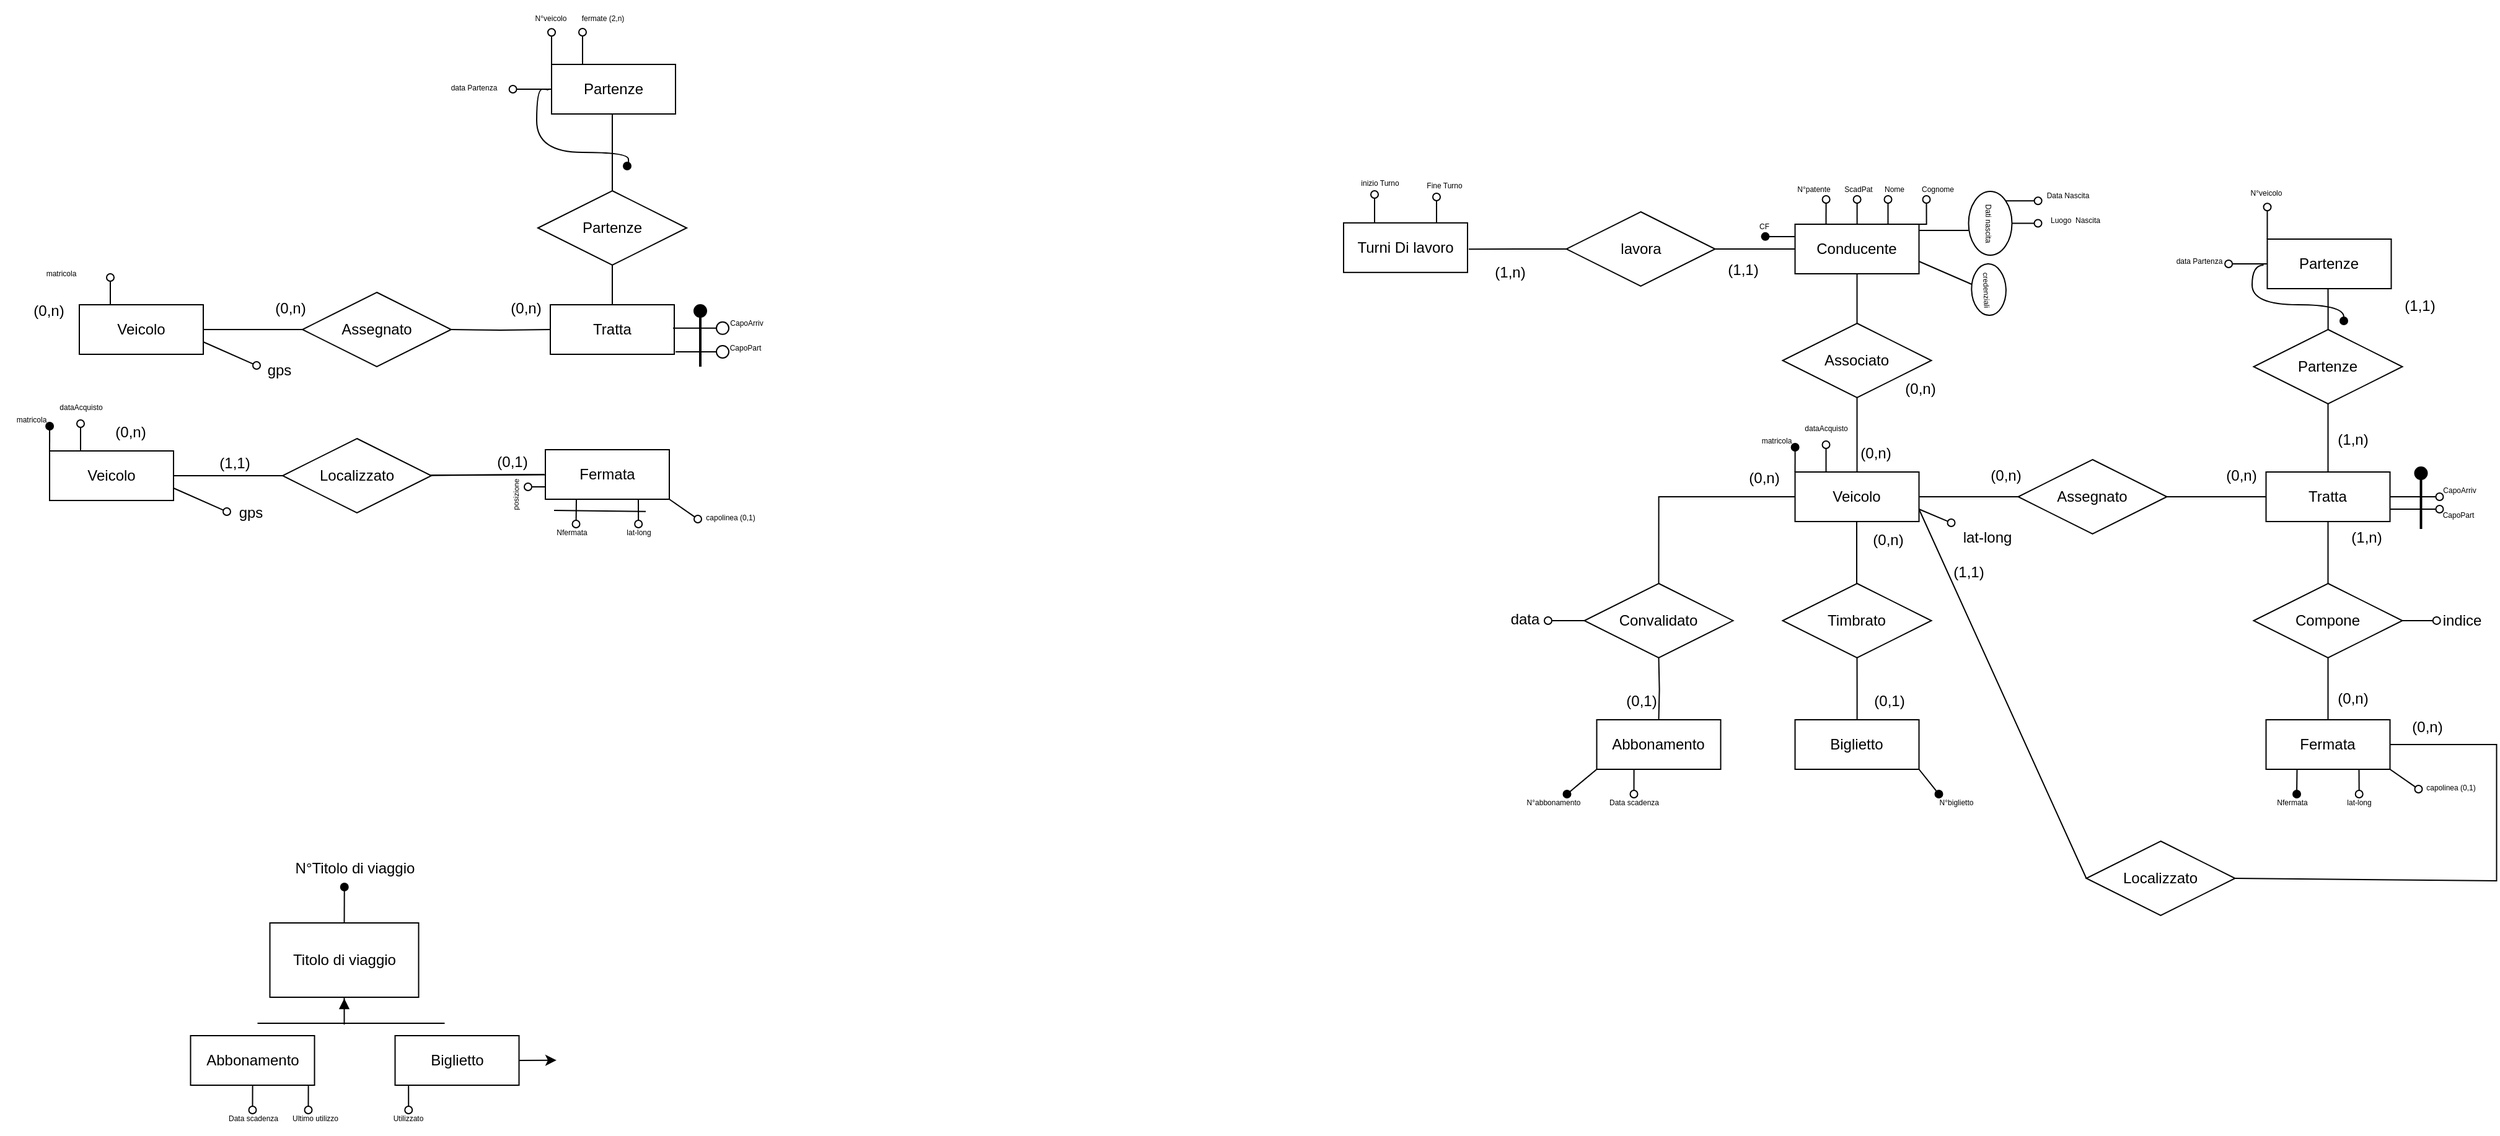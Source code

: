 <mxfile version="23.1.2" type="github">
  <diagram name="Pagina-1" id="aGntc2T3845SFbgop34Q">
    <mxGraphModel dx="1877" dy="522" grid="0" gridSize="10" guides="1" tooltips="1" connect="1" arrows="1" fold="1" page="1" pageScale="1" pageWidth="827" pageHeight="1169" math="0" shadow="0">
      <root>
        <mxCell id="0" />
        <mxCell id="1" parent="0" />
        <mxCell id="34Lx9TCVHFartUYJjo0S-50" style="rounded=0;orthogonalLoop=1;jettySize=auto;html=1;endArrow=none;endFill=0;" parent="1" source="34Lx9TCVHFartUYJjo0S-2" target="34Lx9TCVHFartUYJjo0S-46" edge="1">
          <mxGeometry relative="1" as="geometry" />
        </mxCell>
        <mxCell id="34Lx9TCVHFartUYJjo0S-68" value="" style="edgeStyle=orthogonalEdgeStyle;rounded=0;orthogonalLoop=1;jettySize=auto;html=1;endArrow=none;endFill=0;" parent="1" source="34Lx9TCVHFartUYJjo0S-2" target="34Lx9TCVHFartUYJjo0S-67" edge="1">
          <mxGeometry relative="1" as="geometry" />
        </mxCell>
        <mxCell id="34Lx9TCVHFartUYJjo0S-81" style="edgeStyle=orthogonalEdgeStyle;rounded=0;orthogonalLoop=1;jettySize=auto;html=1;entryX=0.5;entryY=0;entryDx=0;entryDy=0;endArrow=none;endFill=0;" parent="1" source="34Lx9TCVHFartUYJjo0S-2" target="34Lx9TCVHFartUYJjo0S-79" edge="1">
          <mxGeometry relative="1" as="geometry" />
        </mxCell>
        <mxCell id="34Lx9TCVHFartUYJjo0S-156" style="edgeStyle=orthogonalEdgeStyle;rounded=0;orthogonalLoop=1;jettySize=auto;html=1;exitX=0;exitY=0;exitDx=0;exitDy=0;endArrow=oval;endFill=1;" parent="1" source="34Lx9TCVHFartUYJjo0S-2" edge="1">
          <mxGeometry relative="1" as="geometry">
            <mxPoint x="635.296" y="550" as="targetPoint" />
          </mxGeometry>
        </mxCell>
        <mxCell id="9p1WmF9AapxowN7IS1fz-19" style="edgeStyle=none;rounded=0;orthogonalLoop=1;jettySize=auto;html=1;exitX=0.25;exitY=0;exitDx=0;exitDy=0;endArrow=oval;endFill=0;" parent="1" source="34Lx9TCVHFartUYJjo0S-2" target="9p1WmF9AapxowN7IS1fz-20" edge="1">
          <mxGeometry relative="1" as="geometry">
            <mxPoint x="660.25" y="550" as="targetPoint" />
          </mxGeometry>
        </mxCell>
        <mxCell id="9p1WmF9AapxowN7IS1fz-66" style="edgeStyle=none;rounded=0;orthogonalLoop=1;jettySize=auto;html=1;exitX=1;exitY=0.75;exitDx=0;exitDy=0;entryX=0;entryY=0.5;entryDx=0;entryDy=0;endArrow=none;endFill=0;" parent="1" source="34Lx9TCVHFartUYJjo0S-2" target="9p1WmF9AapxowN7IS1fz-64" edge="1">
          <mxGeometry relative="1" as="geometry" />
        </mxCell>
        <mxCell id="34Lx9TCVHFartUYJjo0S-2" value="Veicolo" style="whiteSpace=wrap;html=1;align=center;" parent="1" vertex="1">
          <mxGeometry x="635.25" y="570" width="100" height="40" as="geometry" />
        </mxCell>
        <mxCell id="34Lx9TCVHFartUYJjo0S-46" value="Assegnato" style="shape=rhombus;perimeter=rhombusPerimeter;whiteSpace=wrap;html=1;align=center;" parent="1" vertex="1">
          <mxGeometry x="815.25" y="560" width="120" height="60" as="geometry" />
        </mxCell>
        <mxCell id="34Lx9TCVHFartUYJjo0S-51" value="" style="edgeStyle=orthogonalEdgeStyle;rounded=0;orthogonalLoop=1;jettySize=auto;html=1;endArrow=none;endFill=0;" parent="1" source="34Lx9TCVHFartUYJjo0S-47" target="34Lx9TCVHFartUYJjo0S-46" edge="1">
          <mxGeometry relative="1" as="geometry" />
        </mxCell>
        <mxCell id="34Lx9TCVHFartUYJjo0S-148" style="edgeStyle=orthogonalEdgeStyle;rounded=0;orthogonalLoop=1;jettySize=auto;html=1;exitX=1;exitY=0.5;exitDx=0;exitDy=0;endArrow=oval;endFill=0;" parent="1" source="34Lx9TCVHFartUYJjo0S-47" edge="1">
          <mxGeometry relative="1" as="geometry">
            <mxPoint x="1155.25" y="590" as="targetPoint" />
            <Array as="points">
              <mxPoint x="1125.25" y="590" />
              <mxPoint x="1125.25" y="590" />
            </Array>
          </mxGeometry>
        </mxCell>
        <mxCell id="34Lx9TCVHFartUYJjo0S-149" style="edgeStyle=orthogonalEdgeStyle;rounded=0;orthogonalLoop=1;jettySize=auto;html=1;exitX=1;exitY=0.75;exitDx=0;exitDy=0;endArrow=oval;endFill=0;" parent="1" source="34Lx9TCVHFartUYJjo0S-47" edge="1">
          <mxGeometry relative="1" as="geometry">
            <mxPoint x="1155.25" y="600" as="targetPoint" />
          </mxGeometry>
        </mxCell>
        <mxCell id="Jb748aV9tI-oouLFeYLI-42" style="edgeStyle=orthogonalEdgeStyle;rounded=0;orthogonalLoop=1;jettySize=auto;html=1;endArrow=none;endFill=0;" edge="1" parent="1" source="34Lx9TCVHFartUYJjo0S-47" target="Jb748aV9tI-oouLFeYLI-32">
          <mxGeometry relative="1" as="geometry">
            <mxPoint x="1065.25" y="484.923" as="targetPoint" />
          </mxGeometry>
        </mxCell>
        <mxCell id="34Lx9TCVHFartUYJjo0S-47" value="Tratta" style="whiteSpace=wrap;html=1;align=center;" parent="1" vertex="1">
          <mxGeometry x="1015.25" y="570" width="100" height="40" as="geometry" />
        </mxCell>
        <mxCell id="34Lx9TCVHFartUYJjo0S-127" style="edgeStyle=orthogonalEdgeStyle;rounded=0;orthogonalLoop=1;jettySize=auto;html=1;exitX=0.25;exitY=1;exitDx=0;exitDy=0;endArrow=oval;endFill=0;" parent="1" source="34Lx9TCVHFartUYJjo0S-53" edge="1">
          <mxGeometry relative="1" as="geometry">
            <mxPoint x="505.25" y="830" as="targetPoint" />
            <Array as="points">
              <mxPoint x="505.25" y="810" />
            </Array>
          </mxGeometry>
        </mxCell>
        <mxCell id="9p1WmF9AapxowN7IS1fz-11" style="edgeStyle=none;rounded=0;orthogonalLoop=1;jettySize=auto;html=1;exitX=0;exitY=1;exitDx=0;exitDy=0;endArrow=oval;endFill=1;" parent="1" source="34Lx9TCVHFartUYJjo0S-53" edge="1">
          <mxGeometry relative="1" as="geometry">
            <mxPoint x="451.25" y="830" as="targetPoint" />
          </mxGeometry>
        </mxCell>
        <mxCell id="34Lx9TCVHFartUYJjo0S-53" value="Abbonamento" style="whiteSpace=wrap;html=1;align=center;" parent="1" vertex="1">
          <mxGeometry x="475.25" y="770" width="100" height="40" as="geometry" />
        </mxCell>
        <mxCell id="34Lx9TCVHFartUYJjo0S-60" style="edgeStyle=orthogonalEdgeStyle;rounded=0;orthogonalLoop=1;jettySize=auto;html=1;entryX=0.5;entryY=0;entryDx=0;entryDy=0;endArrow=none;endFill=0;" parent="1" target="34Lx9TCVHFartUYJjo0S-53" edge="1">
          <mxGeometry relative="1" as="geometry">
            <mxPoint x="525.25" y="720.0" as="sourcePoint" />
          </mxGeometry>
        </mxCell>
        <mxCell id="34Lx9TCVHFartUYJjo0S-66" value="" style="edgeStyle=orthogonalEdgeStyle;rounded=0;orthogonalLoop=1;jettySize=auto;html=1;endArrow=none;endFill=0;" parent="1" edge="1">
          <mxGeometry relative="1" as="geometry">
            <mxPoint x="685.0" y="660.0" as="sourcePoint" />
            <mxPoint x="685" y="610" as="targetPoint" />
          </mxGeometry>
        </mxCell>
        <mxCell id="34Lx9TCVHFartUYJjo0S-64" value="" style="edgeStyle=orthogonalEdgeStyle;rounded=0;orthogonalLoop=1;jettySize=auto;html=1;endArrow=none;endFill=0;" parent="1" source="34Lx9TCVHFartUYJjo0S-61" edge="1">
          <mxGeometry relative="1" as="geometry">
            <mxPoint x="685.25" y="720.0" as="targetPoint" />
          </mxGeometry>
        </mxCell>
        <mxCell id="9p1WmF9AapxowN7IS1fz-14" style="edgeStyle=none;rounded=0;orthogonalLoop=1;jettySize=auto;html=1;exitX=1;exitY=1;exitDx=0;exitDy=0;endArrow=oval;endFill=1;" parent="1" source="34Lx9TCVHFartUYJjo0S-61" edge="1">
          <mxGeometry relative="1" as="geometry">
            <mxPoint x="751.25" y="830" as="targetPoint" />
          </mxGeometry>
        </mxCell>
        <mxCell id="34Lx9TCVHFartUYJjo0S-61" value="Biglietto" style="whiteSpace=wrap;html=1;align=center;" parent="1" vertex="1">
          <mxGeometry x="635.25" y="770" width="100" height="40" as="geometry" />
        </mxCell>
        <mxCell id="34Lx9TCVHFartUYJjo0S-171" style="edgeStyle=orthogonalEdgeStyle;rounded=0;orthogonalLoop=1;jettySize=auto;html=1;exitX=0;exitY=0.25;exitDx=0;exitDy=0;endArrow=oval;endFill=1;" parent="1" source="34Lx9TCVHFartUYJjo0S-63" edge="1">
          <mxGeometry relative="1" as="geometry">
            <mxPoint x="611.25" y="379.935" as="targetPoint" />
            <Array as="points">
              <mxPoint x="614.25" y="380" />
              <mxPoint x="614.25" y="380" />
            </Array>
          </mxGeometry>
        </mxCell>
        <mxCell id="34Lx9TCVHFartUYJjo0S-173" style="edgeStyle=orthogonalEdgeStyle;rounded=0;orthogonalLoop=1;jettySize=auto;html=1;exitX=0.25;exitY=0;exitDx=0;exitDy=0;endArrow=oval;endFill=0;" parent="1" source="34Lx9TCVHFartUYJjo0S-63" edge="1">
          <mxGeometry relative="1" as="geometry">
            <mxPoint x="660.293" y="350" as="targetPoint" />
          </mxGeometry>
        </mxCell>
        <mxCell id="34Lx9TCVHFartUYJjo0S-182" style="edgeStyle=orthogonalEdgeStyle;rounded=0;orthogonalLoop=1;jettySize=auto;html=1;endArrow=oval;endFill=0;" parent="1" source="34Lx9TCVHFartUYJjo0S-63" edge="1">
          <mxGeometry relative="1" as="geometry">
            <mxPoint x="685.25" y="350" as="targetPoint" />
          </mxGeometry>
        </mxCell>
        <mxCell id="34Lx9TCVHFartUYJjo0S-191" style="edgeStyle=orthogonalEdgeStyle;rounded=0;orthogonalLoop=1;jettySize=auto;html=1;exitX=1;exitY=0;exitDx=0;exitDy=0;endArrow=oval;endFill=0;" parent="1" source="34Lx9TCVHFartUYJjo0S-63" edge="1">
          <mxGeometry relative="1" as="geometry">
            <mxPoint x="741.25" y="350" as="targetPoint" />
          </mxGeometry>
        </mxCell>
        <mxCell id="9p1WmF9AapxowN7IS1fz-17" style="edgeStyle=none;rounded=0;orthogonalLoop=1;jettySize=auto;html=1;exitX=1;exitY=0.75;exitDx=0;exitDy=0;endArrow=none;endFill=0;" parent="1" source="34Lx9TCVHFartUYJjo0S-63" edge="1">
          <mxGeometry relative="1" as="geometry">
            <mxPoint x="781.25" y="420" as="targetPoint" />
          </mxGeometry>
        </mxCell>
        <mxCell id="Jb748aV9tI-oouLFeYLI-59" style="edgeStyle=orthogonalEdgeStyle;rounded=0;orthogonalLoop=1;jettySize=auto;html=1;entryX=1;entryY=0.5;entryDx=0;entryDy=0;endArrow=none;endFill=0;" edge="1" parent="1" source="34Lx9TCVHFartUYJjo0S-63" target="Jb748aV9tI-oouLFeYLI-44">
          <mxGeometry relative="1" as="geometry" />
        </mxCell>
        <mxCell id="34Lx9TCVHFartUYJjo0S-63" value="Conducente" style="whiteSpace=wrap;html=1;align=center;" parent="1" vertex="1">
          <mxGeometry x="635.25" y="370" width="100" height="40" as="geometry" />
        </mxCell>
        <mxCell id="34Lx9TCVHFartUYJjo0S-69" value="" style="edgeStyle=orthogonalEdgeStyle;rounded=0;orthogonalLoop=1;jettySize=auto;html=1;endArrow=none;endFill=0;" parent="1" source="34Lx9TCVHFartUYJjo0S-67" target="34Lx9TCVHFartUYJjo0S-63" edge="1">
          <mxGeometry relative="1" as="geometry" />
        </mxCell>
        <mxCell id="34Lx9TCVHFartUYJjo0S-67" value="Associato" style="shape=rhombus;perimeter=rhombusPerimeter;whiteSpace=wrap;html=1;align=center;" parent="1" vertex="1">
          <mxGeometry x="625.25" y="450" width="120" height="60" as="geometry" />
        </mxCell>
        <mxCell id="34Lx9TCVHFartUYJjo0S-72" value="" style="edgeStyle=orthogonalEdgeStyle;rounded=0;orthogonalLoop=1;jettySize=auto;html=1;endArrow=none;endFill=0;" parent="1" source="34Lx9TCVHFartUYJjo0S-71" target="34Lx9TCVHFartUYJjo0S-47" edge="1">
          <mxGeometry relative="1" as="geometry" />
        </mxCell>
        <mxCell id="Jb748aV9tI-oouLFeYLI-54" style="edgeStyle=orthogonalEdgeStyle;rounded=0;orthogonalLoop=1;jettySize=auto;html=1;exitX=1;exitY=0.5;exitDx=0;exitDy=0;endArrow=oval;endFill=0;" edge="1" parent="1" source="34Lx9TCVHFartUYJjo0S-71">
          <mxGeometry relative="1" as="geometry">
            <mxPoint x="1152.87" y="689.957" as="targetPoint" />
          </mxGeometry>
        </mxCell>
        <mxCell id="34Lx9TCVHFartUYJjo0S-71" value="Compone" style="shape=rhombus;perimeter=rhombusPerimeter;whiteSpace=wrap;html=1;align=center;" parent="1" vertex="1">
          <mxGeometry x="1005.25" y="660" width="120" height="60" as="geometry" />
        </mxCell>
        <mxCell id="34Lx9TCVHFartUYJjo0S-75" value="" style="edgeStyle=orthogonalEdgeStyle;rounded=0;orthogonalLoop=1;jettySize=auto;html=1;endArrow=none;endFill=0;" parent="1" source="34Lx9TCVHFartUYJjo0S-74" target="34Lx9TCVHFartUYJjo0S-71" edge="1">
          <mxGeometry relative="1" as="geometry" />
        </mxCell>
        <mxCell id="34Lx9TCVHFartUYJjo0S-136" style="edgeStyle=orthogonalEdgeStyle;rounded=0;orthogonalLoop=1;jettySize=auto;html=1;exitX=0.25;exitY=1;exitDx=0;exitDy=0;endArrow=oval;endFill=1;" parent="1" source="34Lx9TCVHFartUYJjo0S-74" edge="1">
          <mxGeometry relative="1" as="geometry">
            <mxPoint x="1040.012" y="830" as="targetPoint" />
          </mxGeometry>
        </mxCell>
        <mxCell id="34Lx9TCVHFartUYJjo0S-166" style="edgeStyle=orthogonalEdgeStyle;rounded=0;orthogonalLoop=1;jettySize=auto;html=1;exitX=0.75;exitY=1;exitDx=0;exitDy=0;endArrow=oval;endFill=0;" parent="1" source="34Lx9TCVHFartUYJjo0S-74" edge="1">
          <mxGeometry relative="1" as="geometry">
            <mxPoint x="1090.348" y="830" as="targetPoint" />
          </mxGeometry>
        </mxCell>
        <mxCell id="9p1WmF9AapxowN7IS1fz-51" style="edgeStyle=none;rounded=0;orthogonalLoop=1;jettySize=auto;html=1;exitX=1;exitY=1;exitDx=0;exitDy=0;endArrow=oval;endFill=0;" parent="1" source="34Lx9TCVHFartUYJjo0S-74" edge="1">
          <mxGeometry relative="1" as="geometry">
            <mxPoint x="1138.25" y="826" as="targetPoint" />
          </mxGeometry>
        </mxCell>
        <mxCell id="34Lx9TCVHFartUYJjo0S-74" value="Fermata" style="whiteSpace=wrap;html=1;align=center;" parent="1" vertex="1">
          <mxGeometry x="1015.25" y="770" width="100" height="40" as="geometry" />
        </mxCell>
        <mxCell id="34Lx9TCVHFartUYJjo0S-78" value="Timbrato" style="shape=rhombus;perimeter=rhombusPerimeter;whiteSpace=wrap;html=1;align=center;" parent="1" vertex="1">
          <mxGeometry x="625.25" y="660" width="120" height="60" as="geometry" />
        </mxCell>
        <mxCell id="Jb748aV9tI-oouLFeYLI-56" style="edgeStyle=orthogonalEdgeStyle;rounded=0;orthogonalLoop=1;jettySize=auto;html=1;endArrow=oval;endFill=0;" edge="1" parent="1" source="34Lx9TCVHFartUYJjo0S-79">
          <mxGeometry relative="1" as="geometry">
            <mxPoint x="435.991" y="690" as="targetPoint" />
          </mxGeometry>
        </mxCell>
        <mxCell id="34Lx9TCVHFartUYJjo0S-79" value="Convalidato" style="shape=rhombus;perimeter=rhombusPerimeter;whiteSpace=wrap;html=1;align=center;" parent="1" vertex="1">
          <mxGeometry x="465.25" y="660" width="120" height="60" as="geometry" />
        </mxCell>
        <mxCell id="34Lx9TCVHFartUYJjo0S-86" value="(0,n)" style="text;html=1;align=center;verticalAlign=middle;resizable=0;points=[];autosize=1;strokeColor=none;fillColor=none;" parent="1" vertex="1">
          <mxGeometry x="711.25" y="488" width="50" height="30" as="geometry" />
        </mxCell>
        <mxCell id="34Lx9TCVHFartUYJjo0S-87" value="(0,n)" style="text;html=1;align=center;verticalAlign=middle;resizable=0;points=[];autosize=1;strokeColor=none;fillColor=none;" parent="1" vertex="1">
          <mxGeometry x="675.25" y="540" width="50" height="30" as="geometry" />
        </mxCell>
        <mxCell id="34Lx9TCVHFartUYJjo0S-89" value="(0,1)" style="text;html=1;align=center;verticalAlign=middle;resizable=0;points=[];autosize=1;strokeColor=none;fillColor=none;" parent="1" vertex="1">
          <mxGeometry x="489.25" y="742" width="43" height="26" as="geometry" />
        </mxCell>
        <mxCell id="34Lx9TCVHFartUYJjo0S-90" value="(0,n)" style="text;html=1;align=center;verticalAlign=middle;resizable=0;points=[];autosize=1;strokeColor=none;fillColor=none;" parent="1" vertex="1">
          <mxGeometry x="585.25" y="560" width="50" height="30" as="geometry" />
        </mxCell>
        <mxCell id="34Lx9TCVHFartUYJjo0S-91" value="(0,n)" style="text;html=1;align=center;verticalAlign=middle;resizable=0;points=[];autosize=1;strokeColor=none;fillColor=none;" parent="1" vertex="1">
          <mxGeometry x="685.25" y="610" width="50" height="30" as="geometry" />
        </mxCell>
        <mxCell id="34Lx9TCVHFartUYJjo0S-92" value="(0,1)" style="text;html=1;align=center;verticalAlign=middle;resizable=0;points=[];autosize=1;strokeColor=none;fillColor=none;" parent="1" vertex="1">
          <mxGeometry x="689.25" y="742" width="43" height="26" as="geometry" />
        </mxCell>
        <mxCell id="34Lx9TCVHFartUYJjo0S-93" value="(0,n)" style="text;html=1;align=center;verticalAlign=middle;resizable=0;points=[];autosize=1;strokeColor=none;fillColor=none;" parent="1" vertex="1">
          <mxGeometry x="780.25" y="558" width="50" height="30" as="geometry" />
        </mxCell>
        <mxCell id="34Lx9TCVHFartUYJjo0S-94" value="(0,n)" style="text;html=1;align=center;verticalAlign=middle;resizable=0;points=[];autosize=1;strokeColor=none;fillColor=none;" parent="1" vertex="1">
          <mxGeometry x="970.25" y="558" width="50" height="30" as="geometry" />
        </mxCell>
        <mxCell id="34Lx9TCVHFartUYJjo0S-95" value="(1,n)" style="text;html=1;align=center;verticalAlign=middle;resizable=0;points=[];autosize=1;strokeColor=none;fillColor=none;" parent="1" vertex="1">
          <mxGeometry x="1074.25" y="610" width="43" height="26" as="geometry" />
        </mxCell>
        <mxCell id="34Lx9TCVHFartUYJjo0S-96" value="(0,n)" style="text;html=1;align=center;verticalAlign=middle;resizable=0;points=[];autosize=1;strokeColor=none;fillColor=none;" parent="1" vertex="1">
          <mxGeometry x="1060.25" y="738" width="50" height="30" as="geometry" />
        </mxCell>
        <mxCell id="34Lx9TCVHFartUYJjo0S-116" value="" style="line;strokeWidth=1;rotatable=0;dashed=0;labelPosition=right;align=left;verticalAlign=middle;spacingTop=0;spacingLeft=6;points=[];portConstraint=eastwest;" parent="1" vertex="1">
          <mxGeometry x="735.25" y="370" width="40" height="10" as="geometry" />
        </mxCell>
        <mxCell id="34Lx9TCVHFartUYJjo0S-194" style="edgeStyle=orthogonalEdgeStyle;rounded=0;orthogonalLoop=1;jettySize=auto;html=1;exitX=0;exitY=0;exitDx=0;exitDy=0;endArrow=oval;endFill=0;" parent="1" source="34Lx9TCVHFartUYJjo0S-122" edge="1">
          <mxGeometry relative="1" as="geometry">
            <mxPoint x="831.25" y="351" as="targetPoint" />
          </mxGeometry>
        </mxCell>
        <mxCell id="34Lx9TCVHFartUYJjo0S-195" style="edgeStyle=orthogonalEdgeStyle;rounded=0;orthogonalLoop=1;jettySize=auto;html=1;exitX=0.5;exitY=0;exitDx=0;exitDy=0;endArrow=oval;endFill=0;" parent="1" source="34Lx9TCVHFartUYJjo0S-122" edge="1">
          <mxGeometry relative="1" as="geometry">
            <mxPoint x="831.25" y="369.286" as="targetPoint" />
          </mxGeometry>
        </mxCell>
        <mxCell id="34Lx9TCVHFartUYJjo0S-122" value="&lt;span style=&quot;font-size: 6px;&quot;&gt;Dati nascita&lt;/span&gt;" style="ellipse;whiteSpace=wrap;html=1;rotation=90;" parent="1" vertex="1">
          <mxGeometry x="767" y="351.75" width="51.5" height="35" as="geometry" />
        </mxCell>
        <mxCell id="34Lx9TCVHFartUYJjo0S-131" value="&lt;font style=&quot;font-size: 6px;&quot;&gt;Data scadenza&lt;/font&gt;" style="text;html=1;align=center;verticalAlign=middle;resizable=0;points=[];autosize=1;strokeColor=none;fillColor=none;" parent="1" vertex="1">
          <mxGeometry x="475.25" y="820" width="60" height="30" as="geometry" />
        </mxCell>
        <mxCell id="34Lx9TCVHFartUYJjo0S-140" value="&lt;font style=&quot;font-size: 6px;&quot;&gt;Nfermata&lt;/font&gt;" style="text;html=1;align=center;verticalAlign=middle;resizable=0;points=[];autosize=1;strokeColor=none;fillColor=none;" parent="1" vertex="1">
          <mxGeometry x="1014.25" y="822" width="43" height="26" as="geometry" />
        </mxCell>
        <mxCell id="34Lx9TCVHFartUYJjo0S-150" value="&lt;font style=&quot;font-size: 6px;&quot;&gt;CapoArriv&lt;/font&gt;" style="text;html=1;align=center;verticalAlign=middle;resizable=0;points=[];autosize=1;strokeColor=none;fillColor=none;" parent="1" vertex="1">
          <mxGeometry x="1148.25" y="570" width="45" height="26" as="geometry" />
        </mxCell>
        <mxCell id="34Lx9TCVHFartUYJjo0S-152" value="&lt;font style=&quot;font-size: 6px;&quot;&gt;CapoPart&lt;/font&gt;" style="text;html=1;align=center;verticalAlign=middle;resizable=0;points=[];autosize=1;strokeColor=none;fillColor=none;" parent="1" vertex="1">
          <mxGeometry x="1148.25" y="590" width="43" height="26" as="geometry" />
        </mxCell>
        <mxCell id="34Lx9TCVHFartUYJjo0S-159" value="&lt;font style=&quot;font-size: 6px;&quot;&gt;matricola&lt;/font&gt;" style="text;html=1;align=center;verticalAlign=middle;resizable=0;points=[];autosize=1;strokeColor=none;fillColor=none;" parent="1" vertex="1">
          <mxGeometry x="595.25" y="528" width="50" height="30" as="geometry" />
        </mxCell>
        <mxCell id="34Lx9TCVHFartUYJjo0S-167" value="&lt;font style=&quot;font-size: 6px;&quot;&gt;lat-long&lt;/font&gt;" style="text;html=1;align=center;verticalAlign=middle;resizable=0;points=[];autosize=1;strokeColor=none;fillColor=none;" parent="1" vertex="1">
          <mxGeometry x="1070.25" y="820" width="40" height="30" as="geometry" />
        </mxCell>
        <mxCell id="34Lx9TCVHFartUYJjo0S-172" value="&lt;font style=&quot;font-size: 6px;&quot;&gt;CF&lt;/font&gt;" style="text;html=1;align=center;verticalAlign=middle;resizable=0;points=[];autosize=1;strokeColor=none;fillColor=none;" parent="1" vertex="1">
          <mxGeometry x="595.25" y="355" width="30" height="30" as="geometry" />
        </mxCell>
        <mxCell id="34Lx9TCVHFartUYJjo0S-174" value="&lt;font style=&quot;font-size: 6px;&quot;&gt;N°patente&lt;/font&gt;" style="text;html=1;align=center;verticalAlign=middle;resizable=0;points=[];autosize=1;strokeColor=none;fillColor=none;" parent="1" vertex="1">
          <mxGeometry x="625.25" y="325" width="50" height="30" as="geometry" />
        </mxCell>
        <mxCell id="34Lx9TCVHFartUYJjo0S-184" value="&lt;font style=&quot;font-size: 6px;&quot;&gt;ScadPat&lt;/font&gt;" style="text;html=1;align=center;verticalAlign=middle;resizable=0;points=[];autosize=1;strokeColor=none;fillColor=none;" parent="1" vertex="1">
          <mxGeometry x="661.25" y="325" width="50" height="30" as="geometry" />
        </mxCell>
        <mxCell id="34Lx9TCVHFartUYJjo0S-190" value="" style="edgeStyle=orthogonalEdgeStyle;rounded=0;orthogonalLoop=1;jettySize=auto;html=1;exitX=0.75;exitY=0;exitDx=0;exitDy=0;endArrow=oval;endFill=0;" parent="1" source="34Lx9TCVHFartUYJjo0S-63" edge="1">
          <mxGeometry relative="1" as="geometry">
            <mxPoint x="710.25" y="350" as="targetPoint" />
            <mxPoint x="710.25" y="370" as="sourcePoint" />
          </mxGeometry>
        </mxCell>
        <mxCell id="34Lx9TCVHFartUYJjo0S-188" value="&lt;font style=&quot;font-size: 6px;&quot;&gt;Nome&lt;/font&gt;" style="text;html=1;align=center;verticalAlign=middle;resizable=0;points=[];autosize=1;strokeColor=none;fillColor=none;" parent="1" vertex="1">
          <mxGeometry x="695.25" y="325" width="40" height="30" as="geometry" />
        </mxCell>
        <mxCell id="34Lx9TCVHFartUYJjo0S-192" value="&lt;font style=&quot;font-size: 6px;&quot;&gt;Cognome&lt;/font&gt;" style="text;html=1;align=center;verticalAlign=middle;resizable=0;points=[];autosize=1;strokeColor=none;fillColor=none;" parent="1" vertex="1">
          <mxGeometry x="725.25" y="325" width="50" height="30" as="geometry" />
        </mxCell>
        <mxCell id="34Lx9TCVHFartUYJjo0S-198" value="&lt;font style=&quot;font-size: 6px;&quot;&gt;Luogo&amp;nbsp; Nascita&lt;/font&gt;" style="text;html=1;align=center;verticalAlign=middle;resizable=0;points=[];autosize=1;strokeColor=none;fillColor=none;" parent="1" vertex="1">
          <mxGeometry x="831.25" y="350" width="60" height="30" as="geometry" />
        </mxCell>
        <mxCell id="34Lx9TCVHFartUYJjo0S-199" value="&lt;font style=&quot;font-size: 6px;&quot;&gt;Data Nascita&lt;/font&gt;" style="text;html=1;align=center;verticalAlign=middle;resizable=0;points=[];autosize=1;strokeColor=none;fillColor=none;" parent="1" vertex="1">
          <mxGeometry x="825.25" y="330" width="60" height="30" as="geometry" />
        </mxCell>
        <mxCell id="9p1WmF9AapxowN7IS1fz-13" value="&lt;font style=&quot;font-size: 6px;&quot;&gt;N°abbonamento&lt;/font&gt;" style="text;html=1;align=center;verticalAlign=middle;resizable=0;points=[];autosize=1;strokeColor=none;fillColor=none;" parent="1" vertex="1">
          <mxGeometry x="405.25" y="820" width="70" height="30" as="geometry" />
        </mxCell>
        <mxCell id="9p1WmF9AapxowN7IS1fz-16" value="&lt;font style=&quot;font-size: 6px;&quot;&gt;N°biglietto&lt;/font&gt;" style="text;html=1;align=center;verticalAlign=middle;resizable=0;points=[];autosize=1;strokeColor=none;fillColor=none;" parent="1" vertex="1">
          <mxGeometry x="740.25" y="820" width="50" height="30" as="geometry" />
        </mxCell>
        <mxCell id="9p1WmF9AapxowN7IS1fz-18" value="&lt;font style=&quot;font-size: 6px;&quot;&gt;credenziali&lt;/font&gt;" style="ellipse;whiteSpace=wrap;html=1;rotation=88;" parent="1" vertex="1">
          <mxGeometry x="770.8" y="408.91" width="41.5" height="27.75" as="geometry" />
        </mxCell>
        <mxCell id="9p1WmF9AapxowN7IS1fz-20" value="&lt;font style=&quot;font-size: 6px;&quot;&gt;dataAcquisto&lt;/font&gt;" style="text;html=1;align=center;verticalAlign=middle;resizable=0;points=[];autosize=1;strokeColor=none;fillColor=none;" parent="1" vertex="1">
          <mxGeometry x="630.25" y="518" width="60" height="30" as="geometry" />
        </mxCell>
        <mxCell id="9p1WmF9AapxowN7IS1fz-25" style="edgeStyle=none;rounded=0;orthogonalLoop=1;jettySize=auto;html=1;exitX=0.5;exitY=1;exitDx=0;exitDy=0;endArrow=block;endFill=1;shadow=0;" parent="1" edge="1">
          <mxGeometry relative="1" as="geometry">
            <mxPoint x="-535.25" y="995" as="targetPoint" />
            <mxPoint x="-535.27" y="994" as="sourcePoint" />
            <Array as="points">
              <mxPoint x="-535.25" y="1016" />
            </Array>
          </mxGeometry>
        </mxCell>
        <mxCell id="9p1WmF9AapxowN7IS1fz-44" style="edgeStyle=none;rounded=0;orthogonalLoop=1;jettySize=auto;html=1;exitX=0.5;exitY=0;exitDx=0;exitDy=0;endArrow=oval;endFill=1;" parent="1" source="9p1WmF9AapxowN7IS1fz-23" edge="1">
          <mxGeometry relative="1" as="geometry">
            <mxPoint x="-535.142" y="905" as="targetPoint" />
          </mxGeometry>
        </mxCell>
        <mxCell id="9p1WmF9AapxowN7IS1fz-23" value="Titolo di viaggio" style="rounded=0;whiteSpace=wrap;html=1;" parent="1" vertex="1">
          <mxGeometry x="-595.25" y="934" width="120" height="60" as="geometry" />
        </mxCell>
        <mxCell id="9p1WmF9AapxowN7IS1fz-32" style="edgeStyle=orthogonalEdgeStyle;rounded=0;orthogonalLoop=1;jettySize=auto;html=1;exitX=0.25;exitY=1;exitDx=0;exitDy=0;endArrow=oval;endFill=0;" parent="1" source="9p1WmF9AapxowN7IS1fz-35" edge="1">
          <mxGeometry relative="1" as="geometry">
            <mxPoint x="-609.25" y="1085" as="targetPoint" />
            <Array as="points">
              <mxPoint x="-609.25" y="1065" />
            </Array>
          </mxGeometry>
        </mxCell>
        <mxCell id="9p1WmF9AapxowN7IS1fz-33" style="edgeStyle=orthogonalEdgeStyle;rounded=0;orthogonalLoop=1;jettySize=auto;html=1;exitX=0.75;exitY=1;exitDx=0;exitDy=0;endArrow=oval;endFill=0;" parent="1" source="9p1WmF9AapxowN7IS1fz-35" edge="1">
          <mxGeometry relative="1" as="geometry">
            <mxPoint x="-564.25" y="1085" as="targetPoint" />
          </mxGeometry>
        </mxCell>
        <mxCell id="9p1WmF9AapxowN7IS1fz-35" value="Abbonamento" style="whiteSpace=wrap;html=1;align=center;" parent="1" vertex="1">
          <mxGeometry x="-659.25" y="1025" width="100" height="40" as="geometry" />
        </mxCell>
        <mxCell id="9p1WmF9AapxowN7IS1fz-36" value="&lt;font style=&quot;font-size: 6px;&quot;&gt;Data scadenza&lt;/font&gt;" style="text;html=1;align=center;verticalAlign=middle;resizable=0;points=[];autosize=1;strokeColor=none;fillColor=none;" parent="1" vertex="1">
          <mxGeometry x="-639.25" y="1075" width="60" height="30" as="geometry" />
        </mxCell>
        <mxCell id="9p1WmF9AapxowN7IS1fz-37" value="&lt;font style=&quot;font-size: 6px;&quot;&gt;Ultimo utilizzo&lt;/font&gt;" style="text;html=1;align=center;verticalAlign=middle;resizable=0;points=[];autosize=1;strokeColor=none;fillColor=none;" parent="1" vertex="1">
          <mxGeometry x="-589.25" y="1075" width="60" height="30" as="geometry" />
        </mxCell>
        <mxCell id="9p1WmF9AapxowN7IS1fz-39" style="edgeStyle=orthogonalEdgeStyle;rounded=0;orthogonalLoop=1;jettySize=auto;html=1;exitX=0.25;exitY=1;exitDx=0;exitDy=0;endArrow=oval;endFill=0;" parent="1" source="9p1WmF9AapxowN7IS1fz-41" edge="1">
          <mxGeometry relative="1" as="geometry">
            <mxPoint x="-483.367" y="1085" as="targetPoint" />
          </mxGeometry>
        </mxCell>
        <mxCell id="9p1WmF9AapxowN7IS1fz-48" style="edgeStyle=none;rounded=0;orthogonalLoop=1;jettySize=auto;html=1;exitX=1;exitY=0.5;exitDx=0;exitDy=0;" parent="1" source="9p1WmF9AapxowN7IS1fz-41" edge="1">
          <mxGeometry relative="1" as="geometry">
            <mxPoint x="-364.005" y="1044.857" as="targetPoint" />
          </mxGeometry>
        </mxCell>
        <mxCell id="9p1WmF9AapxowN7IS1fz-41" value="Biglietto" style="whiteSpace=wrap;html=1;align=center;" parent="1" vertex="1">
          <mxGeometry x="-494.25" y="1025" width="100" height="40" as="geometry" />
        </mxCell>
        <mxCell id="9p1WmF9AapxowN7IS1fz-42" value="&lt;span style=&quot;font-size: 6px;&quot;&gt;Utilizzato&lt;/span&gt;" style="text;html=1;align=center;verticalAlign=middle;resizable=0;points=[];autosize=1;strokeColor=none;fillColor=none;" parent="1" vertex="1">
          <mxGeometry x="-508.7" y="1075" width="50" height="30" as="geometry" />
        </mxCell>
        <mxCell id="9p1WmF9AapxowN7IS1fz-45" value="N°Titolo di viaggio" style="text;html=1;align=center;verticalAlign=middle;resizable=0;points=[];autosize=1;strokeColor=none;fillColor=none;" parent="1" vertex="1">
          <mxGeometry x="-587.2" y="875" width="120" height="30" as="geometry" />
        </mxCell>
        <mxCell id="9p1WmF9AapxowN7IS1fz-46" value="" style="line;strokeWidth=1;fillColor=none;align=left;verticalAlign=middle;spacingTop=-1;spacingLeft=3;spacingRight=3;rotatable=0;labelPosition=right;points=[];portConstraint=eastwest;strokeColor=inherit;" parent="1" vertex="1">
          <mxGeometry x="-605.25" y="1011" width="151" height="8" as="geometry" />
        </mxCell>
        <mxCell id="9p1WmF9AapxowN7IS1fz-56" value="&lt;font style=&quot;font-size: 6px;&quot;&gt;capolinea (0,1)&lt;/font&gt;" style="text;html=1;align=center;verticalAlign=middle;resizable=0;points=[];autosize=1;strokeColor=none;fillColor=none;" parent="1" vertex="1">
          <mxGeometry x="1135.25" y="810" width="58" height="26" as="geometry" />
        </mxCell>
        <mxCell id="9p1WmF9AapxowN7IS1fz-67" style="edgeStyle=none;rounded=0;orthogonalLoop=1;jettySize=auto;html=1;exitX=1;exitY=0.5;exitDx=0;exitDy=0;entryX=1;entryY=0.5;entryDx=0;entryDy=0;strokeColor=default;endArrow=none;endFill=0;" parent="1" source="9p1WmF9AapxowN7IS1fz-64" target="34Lx9TCVHFartUYJjo0S-74" edge="1">
          <mxGeometry relative="1" as="geometry">
            <Array as="points">
              <mxPoint x="1201.25" y="900" />
              <mxPoint x="1201.25" y="790" />
            </Array>
          </mxGeometry>
        </mxCell>
        <mxCell id="9p1WmF9AapxowN7IS1fz-64" value="Localizzato" style="shape=rhombus;perimeter=rhombusPerimeter;whiteSpace=wrap;html=1;align=center;" parent="1" vertex="1">
          <mxGeometry x="870.25" y="868" width="120" height="60" as="geometry" />
        </mxCell>
        <mxCell id="9p1WmF9AapxowN7IS1fz-69" value="(0,n)" style="text;html=1;align=center;verticalAlign=middle;resizable=0;points=[];autosize=1;strokeColor=none;fillColor=none;" parent="1" vertex="1">
          <mxGeometry x="1123.25" y="763" width="43" height="26" as="geometry" />
        </mxCell>
        <mxCell id="9p1WmF9AapxowN7IS1fz-72" value="(1,1)" style="text;html=1;align=center;verticalAlign=middle;resizable=0;points=[];autosize=1;strokeColor=none;fillColor=none;" parent="1" vertex="1">
          <mxGeometry x="753.25" y="638" width="43" height="26" as="geometry" />
        </mxCell>
        <mxCell id="9p1WmF9AapxowN7IS1fz-83" style="edgeStyle=orthogonalEdgeStyle;rounded=0;orthogonalLoop=1;jettySize=auto;html=1;exitX=0.25;exitY=1;exitDx=0;exitDy=0;endArrow=oval;endFill=0;" parent="1" source="9p1WmF9AapxowN7IS1fz-87" edge="1">
          <mxGeometry relative="1" as="geometry">
            <mxPoint x="-348.238" y="612" as="targetPoint" />
          </mxGeometry>
        </mxCell>
        <mxCell id="9p1WmF9AapxowN7IS1fz-84" style="edgeStyle=orthogonalEdgeStyle;rounded=0;orthogonalLoop=1;jettySize=auto;html=1;exitX=0.75;exitY=1;exitDx=0;exitDy=0;endArrow=oval;endFill=0;" parent="1" source="9p1WmF9AapxowN7IS1fz-87" edge="1">
          <mxGeometry relative="1" as="geometry">
            <mxPoint x="-297.902" y="612" as="targetPoint" />
          </mxGeometry>
        </mxCell>
        <mxCell id="9p1WmF9AapxowN7IS1fz-85" style="edgeStyle=orthogonalEdgeStyle;rounded=0;orthogonalLoop=1;jettySize=auto;html=1;exitX=0;exitY=0.75;exitDx=0;exitDy=0;endArrow=oval;endFill=0;" parent="1" source="9p1WmF9AapxowN7IS1fz-87" edge="1">
          <mxGeometry relative="1" as="geometry">
            <mxPoint x="-387" y="582.2" as="targetPoint" />
          </mxGeometry>
        </mxCell>
        <mxCell id="9p1WmF9AapxowN7IS1fz-86" style="edgeStyle=none;rounded=0;orthogonalLoop=1;jettySize=auto;html=1;exitX=1;exitY=1;exitDx=0;exitDy=0;endArrow=oval;endFill=0;" parent="1" source="9p1WmF9AapxowN7IS1fz-87" edge="1">
          <mxGeometry relative="1" as="geometry">
            <mxPoint x="-250" y="608" as="targetPoint" />
          </mxGeometry>
        </mxCell>
        <mxCell id="9p1WmF9AapxowN7IS1fz-103" value="" style="edgeStyle=none;rounded=0;orthogonalLoop=1;jettySize=auto;html=1;endArrow=none;endFill=0;" parent="1" source="9p1WmF9AapxowN7IS1fz-87" target="9p1WmF9AapxowN7IS1fz-101" edge="1">
          <mxGeometry relative="1" as="geometry" />
        </mxCell>
        <mxCell id="9p1WmF9AapxowN7IS1fz-87" value="Fermata" style="whiteSpace=wrap;html=1;align=center;" parent="1" vertex="1">
          <mxGeometry x="-373" y="552" width="100" height="40" as="geometry" />
        </mxCell>
        <mxCell id="9p1WmF9AapxowN7IS1fz-88" value="&lt;font style=&quot;font-size: 6px;&quot;&gt;Nfermata&lt;/font&gt;" style="text;html=1;align=center;verticalAlign=middle;resizable=0;points=[];autosize=1;strokeColor=none;fillColor=none;" parent="1" vertex="1">
          <mxGeometry x="-374" y="604" width="43" height="26" as="geometry" />
        </mxCell>
        <mxCell id="9p1WmF9AapxowN7IS1fz-89" value="&lt;font style=&quot;font-size: 6px;&quot;&gt;lat-long&lt;/font&gt;" style="text;html=1;align=center;verticalAlign=middle;resizable=0;points=[];autosize=1;strokeColor=none;fillColor=none;" parent="1" vertex="1">
          <mxGeometry x="-318" y="602" width="40" height="30" as="geometry" />
        </mxCell>
        <mxCell id="9p1WmF9AapxowN7IS1fz-90" value="&lt;span style=&quot;font-size: 6px;&quot;&gt;posizione&lt;/span&gt;" style="text;html=1;align=center;verticalAlign=middle;resizable=0;points=[];autosize=1;strokeColor=none;fillColor=none;rotation=-89;" parent="1" vertex="1">
          <mxGeometry x="-420" y="576" width="43" height="26" as="geometry" />
        </mxCell>
        <mxCell id="9p1WmF9AapxowN7IS1fz-91" value="&lt;font style=&quot;font-size: 6px;&quot;&gt;capolinea (0,1)&lt;/font&gt;" style="text;html=1;align=center;verticalAlign=middle;resizable=0;points=[];autosize=1;strokeColor=none;fillColor=none;" parent="1" vertex="1">
          <mxGeometry x="-253" y="592" width="58" height="26" as="geometry" />
        </mxCell>
        <mxCell id="9p1WmF9AapxowN7IS1fz-92" value="" style="endArrow=none;html=1;rounded=0;" parent="1" edge="1">
          <mxGeometry relative="1" as="geometry">
            <mxPoint x="-366" y="601" as="sourcePoint" />
            <mxPoint x="-292.0" y="601.91" as="targetPoint" />
          </mxGeometry>
        </mxCell>
        <mxCell id="9p1WmF9AapxowN7IS1fz-93" style="edgeStyle=orthogonalEdgeStyle;rounded=0;orthogonalLoop=1;jettySize=auto;html=1;exitX=0;exitY=0;exitDx=0;exitDy=0;endArrow=oval;endFill=1;" parent="1" source="9p1WmF9AapxowN7IS1fz-96" edge="1">
          <mxGeometry relative="1" as="geometry">
            <mxPoint x="-772.954" y="533" as="targetPoint" />
          </mxGeometry>
        </mxCell>
        <mxCell id="9p1WmF9AapxowN7IS1fz-94" style="edgeStyle=none;rounded=0;orthogonalLoop=1;jettySize=auto;html=1;exitX=0.25;exitY=0;exitDx=0;exitDy=0;endArrow=oval;endFill=0;" parent="1" source="9p1WmF9AapxowN7IS1fz-96" target="9p1WmF9AapxowN7IS1fz-99" edge="1">
          <mxGeometry relative="1" as="geometry">
            <mxPoint x="-748" y="533" as="targetPoint" />
          </mxGeometry>
        </mxCell>
        <mxCell id="9p1WmF9AapxowN7IS1fz-95" style="edgeStyle=none;rounded=0;orthogonalLoop=1;jettySize=auto;html=1;exitX=1;exitY=0.75;exitDx=0;exitDy=0;endArrow=oval;endFill=0;" parent="1" source="9p1WmF9AapxowN7IS1fz-96" edge="1">
          <mxGeometry relative="1" as="geometry">
            <mxPoint x="-630" y="602" as="targetPoint" />
          </mxGeometry>
        </mxCell>
        <mxCell id="9p1WmF9AapxowN7IS1fz-105" style="edgeStyle=none;rounded=0;orthogonalLoop=1;jettySize=auto;html=1;exitX=1;exitY=0.5;exitDx=0;exitDy=0;entryX=0;entryY=0.5;entryDx=0;entryDy=0;endArrow=none;endFill=0;" parent="1" source="9p1WmF9AapxowN7IS1fz-96" target="9p1WmF9AapxowN7IS1fz-101" edge="1">
          <mxGeometry relative="1" as="geometry" />
        </mxCell>
        <mxCell id="9p1WmF9AapxowN7IS1fz-96" value="Veicolo" style="whiteSpace=wrap;html=1;align=center;" parent="1" vertex="1">
          <mxGeometry x="-773" y="553" width="100" height="40" as="geometry" />
        </mxCell>
        <mxCell id="9p1WmF9AapxowN7IS1fz-97" value="(0,n)" style="text;html=1;align=center;verticalAlign=middle;resizable=0;points=[];autosize=1;strokeColor=none;fillColor=none;" parent="1" vertex="1">
          <mxGeometry x="-733" y="523" width="50" height="30" as="geometry" />
        </mxCell>
        <mxCell id="9p1WmF9AapxowN7IS1fz-98" value="&lt;font style=&quot;font-size: 6px;&quot;&gt;matricola&lt;/font&gt;" style="text;html=1;align=center;verticalAlign=middle;resizable=0;points=[];autosize=1;strokeColor=none;fillColor=none;" parent="1" vertex="1">
          <mxGeometry x="-813" y="511" width="50" height="30" as="geometry" />
        </mxCell>
        <mxCell id="9p1WmF9AapxowN7IS1fz-99" value="&lt;font style=&quot;font-size: 6px;&quot;&gt;dataAcquisto&lt;/font&gt;" style="text;html=1;align=center;verticalAlign=middle;resizable=0;points=[];autosize=1;strokeColor=none;fillColor=none;" parent="1" vertex="1">
          <mxGeometry x="-778" y="501" width="60" height="30" as="geometry" />
        </mxCell>
        <mxCell id="9p1WmF9AapxowN7IS1fz-100" value="gps" style="text;html=1;align=center;verticalAlign=middle;resizable=0;points=[];autosize=1;strokeColor=none;fillColor=none;" parent="1" vertex="1">
          <mxGeometry x="-630" y="590" width="37" height="26" as="geometry" />
        </mxCell>
        <mxCell id="9p1WmF9AapxowN7IS1fz-102" value="" style="edgeStyle=none;rounded=0;orthogonalLoop=1;jettySize=auto;html=1;endArrow=none;endFill=0;" parent="1" source="9p1WmF9AapxowN7IS1fz-101" edge="1">
          <mxGeometry relative="1" as="geometry">
            <mxPoint x="-374" y="572" as="targetPoint" />
          </mxGeometry>
        </mxCell>
        <mxCell id="9p1WmF9AapxowN7IS1fz-101" value="Localizzato" style="shape=rhombus;perimeter=rhombusPerimeter;whiteSpace=wrap;html=1;align=center;" parent="1" vertex="1">
          <mxGeometry x="-585" y="543" width="120" height="60" as="geometry" />
        </mxCell>
        <mxCell id="9p1WmF9AapxowN7IS1fz-109" value="(1,1)" style="text;html=1;align=center;verticalAlign=middle;resizable=0;points=[];autosize=1;strokeColor=none;fillColor=none;" parent="1" vertex="1">
          <mxGeometry x="-646" y="550" width="43" height="26" as="geometry" />
        </mxCell>
        <mxCell id="9p1WmF9AapxowN7IS1fz-110" value="(0,1)" style="text;html=1;align=center;verticalAlign=middle;resizable=0;points=[];autosize=1;strokeColor=none;fillColor=none;" parent="1" vertex="1">
          <mxGeometry x="-422" y="549" width="43" height="26" as="geometry" />
        </mxCell>
        <mxCell id="3veRBd6Ja2f3Y8FKbT2_-1" style="rounded=0;orthogonalLoop=1;jettySize=auto;html=1;endArrow=none;endFill=0;" parent="1" source="3veRBd6Ja2f3Y8FKbT2_-4" target="3veRBd6Ja2f3Y8FKbT2_-5" edge="1">
          <mxGeometry relative="1" as="geometry" />
        </mxCell>
        <mxCell id="3veRBd6Ja2f3Y8FKbT2_-2" style="edgeStyle=none;rounded=0;orthogonalLoop=1;jettySize=auto;html=1;exitX=0.25;exitY=0;exitDx=0;exitDy=0;endArrow=oval;endFill=0;" parent="1" source="3veRBd6Ja2f3Y8FKbT2_-4" edge="1">
          <mxGeometry relative="1" as="geometry">
            <mxPoint x="-724" y="413" as="targetPoint" />
          </mxGeometry>
        </mxCell>
        <mxCell id="3veRBd6Ja2f3Y8FKbT2_-3" style="edgeStyle=none;rounded=0;orthogonalLoop=1;jettySize=auto;html=1;exitX=1;exitY=0.75;exitDx=0;exitDy=0;endArrow=oval;endFill=0;" parent="1" source="3veRBd6Ja2f3Y8FKbT2_-4" edge="1">
          <mxGeometry relative="1" as="geometry">
            <mxPoint x="-606" y="484" as="targetPoint" />
          </mxGeometry>
        </mxCell>
        <mxCell id="3veRBd6Ja2f3Y8FKbT2_-4" value="Veicolo" style="whiteSpace=wrap;html=1;align=center;" parent="1" vertex="1">
          <mxGeometry x="-749" y="435" width="100" height="40" as="geometry" />
        </mxCell>
        <mxCell id="3veRBd6Ja2f3Y8FKbT2_-5" value="Assegnato" style="shape=rhombus;perimeter=rhombusPerimeter;whiteSpace=wrap;html=1;align=center;" parent="1" vertex="1">
          <mxGeometry x="-569" y="425" width="120" height="60" as="geometry" />
        </mxCell>
        <mxCell id="3veRBd6Ja2f3Y8FKbT2_-6" value="" style="edgeStyle=orthogonalEdgeStyle;rounded=0;orthogonalLoop=1;jettySize=auto;html=1;endArrow=none;endFill=0;" parent="1" target="3veRBd6Ja2f3Y8FKbT2_-5" edge="1">
          <mxGeometry relative="1" as="geometry">
            <mxPoint x="-369" y="455" as="sourcePoint" />
          </mxGeometry>
        </mxCell>
        <mxCell id="3veRBd6Ja2f3Y8FKbT2_-7" value="(0,n)" style="text;html=1;align=center;verticalAlign=middle;resizable=0;points=[];autosize=1;strokeColor=none;fillColor=none;" parent="1" vertex="1">
          <mxGeometry x="-799" y="425" width="50" height="30" as="geometry" />
        </mxCell>
        <mxCell id="3veRBd6Ja2f3Y8FKbT2_-8" value="(0,n)" style="text;html=1;align=center;verticalAlign=middle;resizable=0;points=[];autosize=1;strokeColor=none;fillColor=none;" parent="1" vertex="1">
          <mxGeometry x="-604" y="423" width="50" height="30" as="geometry" />
        </mxCell>
        <mxCell id="3veRBd6Ja2f3Y8FKbT2_-9" value="(0,n)" style="text;html=1;align=center;verticalAlign=middle;resizable=0;points=[];autosize=1;strokeColor=none;fillColor=none;" parent="1" vertex="1">
          <mxGeometry x="-414" y="423" width="50" height="30" as="geometry" />
        </mxCell>
        <mxCell id="3veRBd6Ja2f3Y8FKbT2_-10" value="&lt;font style=&quot;font-size: 6px;&quot;&gt;CapoArriv&lt;/font&gt;" style="text;html=1;align=center;verticalAlign=middle;resizable=0;points=[];autosize=1;strokeColor=none;fillColor=none;" parent="1" vertex="1">
          <mxGeometry x="-234" y="435" width="45" height="26" as="geometry" />
        </mxCell>
        <mxCell id="3veRBd6Ja2f3Y8FKbT2_-11" value="&lt;font style=&quot;font-size: 6px;&quot;&gt;CapoPart&lt;/font&gt;" style="text;html=1;align=center;verticalAlign=middle;resizable=0;points=[];autosize=1;strokeColor=none;fillColor=none;" parent="1" vertex="1">
          <mxGeometry x="-234" y="455" width="43" height="26" as="geometry" />
        </mxCell>
        <mxCell id="3veRBd6Ja2f3Y8FKbT2_-13" value="&lt;font style=&quot;font-size: 6px;&quot;&gt;matricola&lt;/font&gt;" style="text;html=1;align=center;verticalAlign=middle;resizable=0;points=[];autosize=1;strokeColor=none;fillColor=none;" parent="1" vertex="1">
          <mxGeometry x="-789" y="393" width="50" height="30" as="geometry" />
        </mxCell>
        <mxCell id="3veRBd6Ja2f3Y8FKbT2_-15" value="gps" style="text;html=1;align=center;verticalAlign=middle;resizable=0;points=[];autosize=1;strokeColor=none;fillColor=none;" parent="1" vertex="1">
          <mxGeometry x="-606.95" y="475" width="37" height="26" as="geometry" />
        </mxCell>
        <mxCell id="Jb748aV9tI-oouLFeYLI-5" style="edgeStyle=orthogonalEdgeStyle;rounded=0;orthogonalLoop=1;jettySize=auto;html=1;exitX=0.5;exitY=0;exitDx=0;exitDy=0;endArrow=none;endFill=0;" edge="1" parent="1" source="3veRBd6Ja2f3Y8FKbT2_-17">
          <mxGeometry relative="1" as="geometry">
            <mxPoint x="-319" y="403" as="targetPoint" />
          </mxGeometry>
        </mxCell>
        <mxCell id="3veRBd6Ja2f3Y8FKbT2_-17" value="Tratta" style="whiteSpace=wrap;html=1;align=center;" parent="1" vertex="1">
          <mxGeometry x="-369" y="435" width="100" height="40" as="geometry" />
        </mxCell>
        <mxCell id="3veRBd6Ja2f3Y8FKbT2_-21" value="" style="line;strokeWidth=1;rotatable=0;dashed=0;labelPosition=right;align=left;verticalAlign=middle;spacingTop=0;spacingLeft=6;points=[];portConstraint=eastwest;" parent="1" vertex="1">
          <mxGeometry x="-270" y="448.91" width="35" height="10" as="geometry" />
        </mxCell>
        <mxCell id="3veRBd6Ja2f3Y8FKbT2_-22" value="" style="ellipse;whiteSpace=wrap;html=1;aspect=fixed;" parent="1" vertex="1">
          <mxGeometry x="-235" y="448.91" width="10" height="10" as="geometry" />
        </mxCell>
        <mxCell id="3veRBd6Ja2f3Y8FKbT2_-23" value="" style="line;strokeWidth=1;rotatable=0;dashed=0;labelPosition=right;align=left;verticalAlign=middle;spacingTop=0;spacingLeft=6;points=[];portConstraint=eastwest;" parent="1" vertex="1">
          <mxGeometry x="-268" y="468" width="33" height="10" as="geometry" />
        </mxCell>
        <mxCell id="3veRBd6Ja2f3Y8FKbT2_-24" value="" style="ellipse;whiteSpace=wrap;html=1;aspect=fixed;" parent="1" vertex="1">
          <mxGeometry x="-235" y="468" width="10" height="10" as="geometry" />
        </mxCell>
        <mxCell id="Jb748aV9tI-oouLFeYLI-1" value="" style="line;strokeWidth=2;direction=south;html=1;" vertex="1" parent="1">
          <mxGeometry x="-253" y="445" width="10" height="40" as="geometry" />
        </mxCell>
        <mxCell id="Jb748aV9tI-oouLFeYLI-2" value="" style="ellipse;whiteSpace=wrap;html=1;aspect=fixed;fillColor=#000000;" vertex="1" parent="1">
          <mxGeometry x="-253" y="435" width="10" height="10" as="geometry" />
        </mxCell>
        <mxCell id="Jb748aV9tI-oouLFeYLI-7" style="edgeStyle=orthogonalEdgeStyle;rounded=0;orthogonalLoop=1;jettySize=auto;html=1;endArrow=none;endFill=0;" edge="1" parent="1" source="Jb748aV9tI-oouLFeYLI-6">
          <mxGeometry relative="1" as="geometry">
            <mxPoint x="-319" y="281.067" as="targetPoint" />
          </mxGeometry>
        </mxCell>
        <mxCell id="Jb748aV9tI-oouLFeYLI-6" value="Partenze" style="shape=rhombus;perimeter=rhombusPerimeter;whiteSpace=wrap;html=1;align=center;" vertex="1" parent="1">
          <mxGeometry x="-379" y="343" width="120" height="60" as="geometry" />
        </mxCell>
        <mxCell id="Jb748aV9tI-oouLFeYLI-10" style="edgeStyle=orthogonalEdgeStyle;rounded=0;orthogonalLoop=1;jettySize=auto;html=1;exitX=0;exitY=0.5;exitDx=0;exitDy=0;endArrow=oval;endFill=0;" edge="1" parent="1" source="Jb748aV9tI-oouLFeYLI-9">
          <mxGeometry relative="1" as="geometry">
            <mxPoint x="-399.2" y="261" as="targetPoint" />
          </mxGeometry>
        </mxCell>
        <mxCell id="Jb748aV9tI-oouLFeYLI-14" style="edgeStyle=orthogonalEdgeStyle;rounded=0;orthogonalLoop=1;jettySize=auto;html=1;endArrow=oval;endFill=1;curved=1;" edge="1" parent="1">
          <mxGeometry relative="1" as="geometry">
            <mxPoint x="-307" y="323" as="targetPoint" />
            <mxPoint x="-371" y="262" as="sourcePoint" />
            <Array as="points">
              <mxPoint x="-371" y="261" />
              <mxPoint x="-380" y="261" />
              <mxPoint x="-380" y="312" />
              <mxPoint x="-306" y="312" />
              <mxPoint x="-306" y="323" />
            </Array>
          </mxGeometry>
        </mxCell>
        <mxCell id="Jb748aV9tI-oouLFeYLI-18" style="edgeStyle=orthogonalEdgeStyle;rounded=0;orthogonalLoop=1;jettySize=auto;html=1;exitX=0;exitY=0;exitDx=0;exitDy=0;endArrow=oval;endFill=0;" edge="1" parent="1" source="Jb748aV9tI-oouLFeYLI-9">
          <mxGeometry relative="1" as="geometry">
            <mxPoint x="-367.986" y="215.123" as="targetPoint" />
          </mxGeometry>
        </mxCell>
        <mxCell id="Jb748aV9tI-oouLFeYLI-19" style="edgeStyle=orthogonalEdgeStyle;rounded=0;orthogonalLoop=1;jettySize=auto;html=1;exitX=0.25;exitY=0;exitDx=0;exitDy=0;endArrow=oval;endFill=0;" edge="1" parent="1" source="Jb748aV9tI-oouLFeYLI-9">
          <mxGeometry relative="1" as="geometry">
            <mxPoint x="-343" y="215" as="targetPoint" />
          </mxGeometry>
        </mxCell>
        <mxCell id="Jb748aV9tI-oouLFeYLI-9" value="Partenze" style="whiteSpace=wrap;html=1;align=center;" vertex="1" parent="1">
          <mxGeometry x="-368" y="241" width="100" height="40" as="geometry" />
        </mxCell>
        <mxCell id="Jb748aV9tI-oouLFeYLI-16" value="&lt;span style=&quot;font-size: 6px;&quot;&gt;data Partenza&lt;/span&gt;" style="text;html=1;align=center;verticalAlign=middle;resizable=0;points=[];autosize=1;strokeColor=none;fillColor=none;" vertex="1" parent="1">
          <mxGeometry x="-459" y="245" width="55" height="26" as="geometry" />
        </mxCell>
        <mxCell id="Jb748aV9tI-oouLFeYLI-20" value="&lt;font style=&quot;font-size: 6px;&quot;&gt;fermate (2,n)&lt;/font&gt;" style="text;html=1;align=center;verticalAlign=middle;resizable=0;points=[];autosize=1;strokeColor=none;fillColor=none;" vertex="1" parent="1">
          <mxGeometry x="-353" y="189" width="52" height="26" as="geometry" />
        </mxCell>
        <mxCell id="Jb748aV9tI-oouLFeYLI-21" value="&lt;font style=&quot;font-size: 6px;&quot;&gt;N°veicolo&lt;/font&gt;" style="text;html=1;align=center;verticalAlign=middle;resizable=0;points=[];autosize=1;strokeColor=none;fillColor=none;" vertex="1" parent="1">
          <mxGeometry x="-391" y="189" width="43" height="26" as="geometry" />
        </mxCell>
        <mxCell id="Jb748aV9tI-oouLFeYLI-26" value="" style="line;strokeWidth=2;direction=south;html=1;" vertex="1" parent="1">
          <mxGeometry x="1135.25" y="576" width="10" height="40" as="geometry" />
        </mxCell>
        <mxCell id="Jb748aV9tI-oouLFeYLI-27" value="" style="ellipse;whiteSpace=wrap;html=1;aspect=fixed;fillColor=#000000;" vertex="1" parent="1">
          <mxGeometry x="1135.25" y="566" width="10" height="10" as="geometry" />
        </mxCell>
        <mxCell id="Jb748aV9tI-oouLFeYLI-28" value="" style="edgeStyle=none;rounded=0;orthogonalLoop=1;jettySize=auto;html=1;exitX=1;exitY=0.75;exitDx=0;exitDy=0;endArrow=oval;endFill=0;" edge="1" parent="1" source="34Lx9TCVHFartUYJjo0S-2" target="9p1WmF9AapxowN7IS1fz-74">
          <mxGeometry relative="1" as="geometry">
            <mxPoint x="778.25" y="619" as="targetPoint" />
            <mxPoint x="735.25" y="600" as="sourcePoint" />
          </mxGeometry>
        </mxCell>
        <mxCell id="9p1WmF9AapxowN7IS1fz-74" value="lat-long" style="text;html=1;align=center;verticalAlign=middle;resizable=0;points=[];autosize=1;strokeColor=none;fillColor=none;" parent="1" vertex="1">
          <mxGeometry x="761.25" y="610" width="57" height="26" as="geometry" />
        </mxCell>
        <mxCell id="Jb748aV9tI-oouLFeYLI-31" style="edgeStyle=orthogonalEdgeStyle;rounded=0;orthogonalLoop=1;jettySize=auto;html=1;endArrow=none;endFill=0;" edge="1" parent="1" source="Jb748aV9tI-oouLFeYLI-32">
          <mxGeometry relative="1" as="geometry">
            <mxPoint x="1065.25" y="422.067" as="targetPoint" />
          </mxGeometry>
        </mxCell>
        <mxCell id="Jb748aV9tI-oouLFeYLI-32" value="Partenze" style="shape=rhombus;perimeter=rhombusPerimeter;whiteSpace=wrap;html=1;align=center;" vertex="1" parent="1">
          <mxGeometry x="1005.25" y="455" width="120" height="60" as="geometry" />
        </mxCell>
        <mxCell id="Jb748aV9tI-oouLFeYLI-33" style="edgeStyle=orthogonalEdgeStyle;rounded=0;orthogonalLoop=1;jettySize=auto;html=1;exitX=0;exitY=0.5;exitDx=0;exitDy=0;endArrow=oval;endFill=0;" edge="1" parent="1" source="Jb748aV9tI-oouLFeYLI-37">
          <mxGeometry relative="1" as="geometry">
            <mxPoint x="985.05" y="402" as="targetPoint" />
          </mxGeometry>
        </mxCell>
        <mxCell id="Jb748aV9tI-oouLFeYLI-34" style="edgeStyle=orthogonalEdgeStyle;rounded=0;orthogonalLoop=1;jettySize=auto;html=1;endArrow=oval;endFill=1;curved=1;" edge="1" parent="1">
          <mxGeometry relative="1" as="geometry">
            <mxPoint x="1078" y="448" as="targetPoint" />
            <mxPoint x="1013.25" y="403" as="sourcePoint" />
            <Array as="points">
              <mxPoint x="1004" y="403" />
              <mxPoint x="1004" y="435" />
              <mxPoint x="1078" y="435" />
            </Array>
          </mxGeometry>
        </mxCell>
        <mxCell id="Jb748aV9tI-oouLFeYLI-35" style="edgeStyle=orthogonalEdgeStyle;rounded=0;orthogonalLoop=1;jettySize=auto;html=1;exitX=0;exitY=0;exitDx=0;exitDy=0;endArrow=oval;endFill=0;" edge="1" parent="1" source="Jb748aV9tI-oouLFeYLI-37">
          <mxGeometry relative="1" as="geometry">
            <mxPoint x="1016.264" y="356.123" as="targetPoint" />
          </mxGeometry>
        </mxCell>
        <mxCell id="Jb748aV9tI-oouLFeYLI-37" value="Partenze" style="whiteSpace=wrap;html=1;align=center;" vertex="1" parent="1">
          <mxGeometry x="1016.25" y="382" width="100" height="40" as="geometry" />
        </mxCell>
        <mxCell id="Jb748aV9tI-oouLFeYLI-38" value="&lt;span style=&quot;font-size: 6px;&quot;&gt;data Partenza&lt;/span&gt;" style="text;html=1;align=center;verticalAlign=middle;resizable=0;points=[];autosize=1;strokeColor=none;fillColor=none;" vertex="1" parent="1">
          <mxGeometry x="933.25" y="385" width="55" height="26" as="geometry" />
        </mxCell>
        <mxCell id="Jb748aV9tI-oouLFeYLI-40" value="&lt;font style=&quot;font-size: 6px;&quot;&gt;N°veicolo&lt;/font&gt;" style="text;html=1;align=center;verticalAlign=middle;resizable=0;points=[];autosize=1;strokeColor=none;fillColor=none;" vertex="1" parent="1">
          <mxGeometry x="993.25" y="330" width="43" height="26" as="geometry" />
        </mxCell>
        <mxCell id="Jb748aV9tI-oouLFeYLI-45" style="edgeStyle=orthogonalEdgeStyle;rounded=0;orthogonalLoop=1;jettySize=auto;html=1;exitX=0;exitY=0.5;exitDx=0;exitDy=0;endArrow=none;endFill=0;" edge="1" parent="1" source="Jb748aV9tI-oouLFeYLI-44">
          <mxGeometry relative="1" as="geometry">
            <mxPoint x="372.005" y="390.17" as="targetPoint" />
          </mxGeometry>
        </mxCell>
        <mxCell id="Jb748aV9tI-oouLFeYLI-44" value="lavora" style="shape=rhombus;perimeter=rhombusPerimeter;whiteSpace=wrap;html=1;align=center;" vertex="1" parent="1">
          <mxGeometry x="450.75" y="360" width="120" height="60" as="geometry" />
        </mxCell>
        <mxCell id="Jb748aV9tI-oouLFeYLI-47" style="edgeStyle=orthogonalEdgeStyle;rounded=0;orthogonalLoop=1;jettySize=auto;html=1;exitX=0.25;exitY=0;exitDx=0;exitDy=0;endArrow=oval;endFill=0;fontSize=6;" edge="1" parent="1" source="Jb748aV9tI-oouLFeYLI-46">
          <mxGeometry relative="1" as="geometry">
            <mxPoint x="296" y="346" as="targetPoint" />
            <Array as="points">
              <mxPoint x="296" y="346" />
              <mxPoint x="296" y="346" />
            </Array>
          </mxGeometry>
        </mxCell>
        <mxCell id="Jb748aV9tI-oouLFeYLI-49" style="edgeStyle=orthogonalEdgeStyle;rounded=0;orthogonalLoop=1;jettySize=auto;html=1;exitX=0.75;exitY=0;exitDx=0;exitDy=0;endArrow=oval;endFill=0;" edge="1" parent="1" source="Jb748aV9tI-oouLFeYLI-46">
          <mxGeometry relative="1" as="geometry">
            <mxPoint x="346" y="348" as="targetPoint" />
          </mxGeometry>
        </mxCell>
        <mxCell id="Jb748aV9tI-oouLFeYLI-46" value="Turni Di lavoro" style="whiteSpace=wrap;html=1;align=center;" vertex="1" parent="1">
          <mxGeometry x="271" y="368.91" width="100" height="40" as="geometry" />
        </mxCell>
        <mxCell id="Jb748aV9tI-oouLFeYLI-48" value="&lt;font style=&quot;font-size: 6px;&quot;&gt;inizio Turno&lt;/font&gt;" style="text;html=1;align=center;verticalAlign=middle;resizable=0;points=[];autosize=1;strokeColor=none;fillColor=none;" vertex="1" parent="1">
          <mxGeometry x="275" y="322" width="49" height="26" as="geometry" />
        </mxCell>
        <mxCell id="Jb748aV9tI-oouLFeYLI-51" value="Fine Turno" style="text;html=1;align=center;verticalAlign=middle;resizable=0;points=[];autosize=1;strokeColor=none;fillColor=none;fontSize=6;" vertex="1" parent="1">
          <mxGeometry x="328" y="329" width="47" height="19" as="geometry" />
        </mxCell>
        <mxCell id="Jb748aV9tI-oouLFeYLI-55" value="indice" style="text;html=1;align=center;verticalAlign=middle;resizable=0;points=[];autosize=1;strokeColor=none;fillColor=none;" vertex="1" parent="1">
          <mxGeometry x="1148.25" y="677" width="49" height="26" as="geometry" />
        </mxCell>
        <mxCell id="Jb748aV9tI-oouLFeYLI-58" value="data" style="text;html=1;align=center;verticalAlign=middle;resizable=0;points=[];autosize=1;strokeColor=none;fillColor=none;" vertex="1" parent="1">
          <mxGeometry x="396" y="676" width="41" height="26" as="geometry" />
        </mxCell>
        <mxCell id="Jb748aV9tI-oouLFeYLI-60" value="(1,n)" style="text;html=1;align=center;verticalAlign=middle;resizable=0;points=[];autosize=1;strokeColor=none;fillColor=none;" vertex="1" parent="1">
          <mxGeometry x="1063" y="531" width="43" height="26" as="geometry" />
        </mxCell>
        <mxCell id="Jb748aV9tI-oouLFeYLI-61" value="(1,1)" style="text;html=1;align=center;verticalAlign=middle;resizable=0;points=[];autosize=1;strokeColor=none;fillColor=none;" vertex="1" parent="1">
          <mxGeometry x="1117" y="423" width="43" height="26" as="geometry" />
        </mxCell>
        <mxCell id="Jb748aV9tI-oouLFeYLI-62" value="(1,1)" style="text;html=1;align=center;verticalAlign=middle;resizable=0;points=[];autosize=1;strokeColor=none;fillColor=none;" vertex="1" parent="1">
          <mxGeometry x="571" y="394" width="43" height="26" as="geometry" />
        </mxCell>
        <mxCell id="Jb748aV9tI-oouLFeYLI-63" value="(1,n)" style="text;html=1;align=center;verticalAlign=middle;resizable=0;points=[];autosize=1;strokeColor=none;fillColor=none;" vertex="1" parent="1">
          <mxGeometry x="383" y="396" width="43" height="26" as="geometry" />
        </mxCell>
      </root>
    </mxGraphModel>
  </diagram>
</mxfile>
